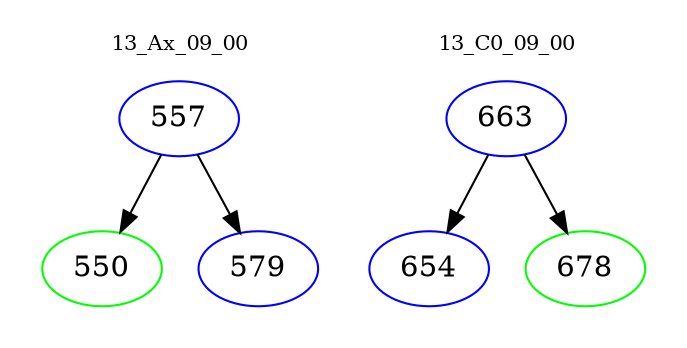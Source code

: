 digraph{
subgraph cluster_0 {
color = white
label = "13_Ax_09_00";
fontsize=10;
T0_557 [label="557", color="blue"]
T0_557 -> T0_550 [color="black"]
T0_550 [label="550", color="green"]
T0_557 -> T0_579 [color="black"]
T0_579 [label="579", color="blue"]
}
subgraph cluster_1 {
color = white
label = "13_C0_09_00";
fontsize=10;
T1_663 [label="663", color="blue"]
T1_663 -> T1_654 [color="black"]
T1_654 [label="654", color="blue"]
T1_663 -> T1_678 [color="black"]
T1_678 [label="678", color="green"]
}
}
